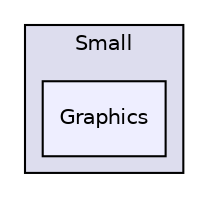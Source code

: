 digraph "include/Small/Graphics" {
  compound=true
  node [ fontsize="10", fontname="Helvetica"];
  edge [ labelfontsize="10", labelfontname="Helvetica"];
  subgraph clusterdir_bccf9de9576cfd43a752576f669ec707 {
    graph [ bgcolor="#ddddee", pencolor="black", label="Small" fontname="Helvetica", fontsize="10", URL="dir_bccf9de9576cfd43a752576f669ec707.html"]
  dir_1e32cf0ae7c9740a651d31fd7036c32f [shape=box, label="Graphics", style="filled", fillcolor="#eeeeff", pencolor="black", URL="dir_1e32cf0ae7c9740a651d31fd7036c32f.html"];
  }
}
